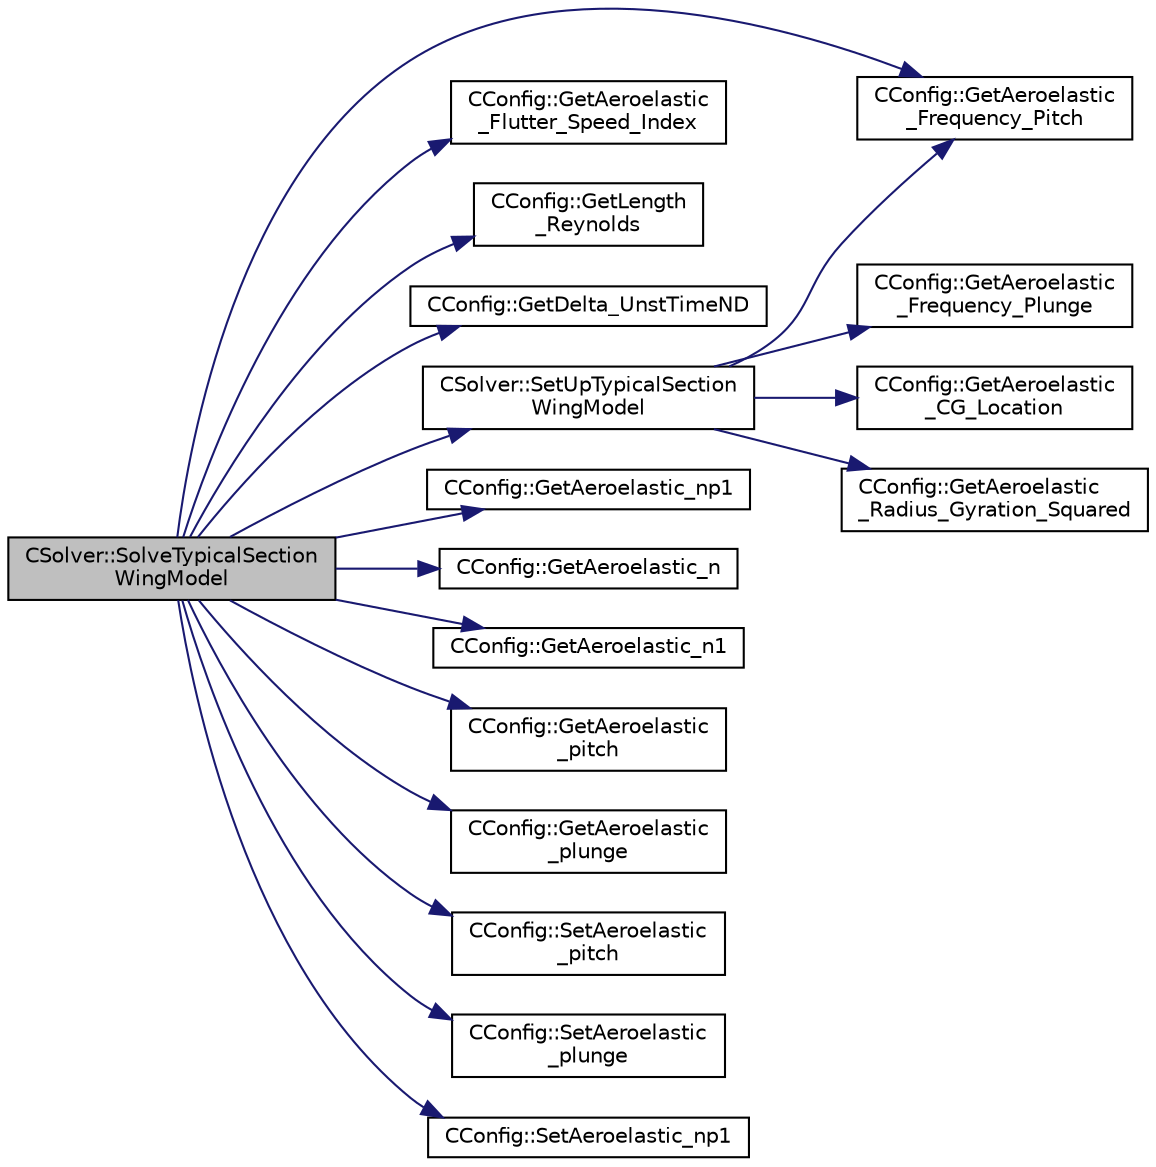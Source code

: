 digraph "CSolver::SolveTypicalSectionWingModel"
{
  edge [fontname="Helvetica",fontsize="10",labelfontname="Helvetica",labelfontsize="10"];
  node [fontname="Helvetica",fontsize="10",shape=record];
  rankdir="LR";
  Node5454 [label="CSolver::SolveTypicalSection\lWingModel",height=0.2,width=0.4,color="black", fillcolor="grey75", style="filled", fontcolor="black"];
  Node5454 -> Node5455 [color="midnightblue",fontsize="10",style="solid",fontname="Helvetica"];
  Node5455 [label="CConfig::GetAeroelastic\l_Frequency_Pitch",height=0.2,width=0.4,color="black", fillcolor="white", style="filled",URL="$class_c_config.html#a2cb6eeb8d14730720c5ee584b8cc7e8b",tooltip="Uncoupled Aeroelastic Frequency Pitch. "];
  Node5454 -> Node5456 [color="midnightblue",fontsize="10",style="solid",fontname="Helvetica"];
  Node5456 [label="CConfig::GetAeroelastic\l_Flutter_Speed_Index",height=0.2,width=0.4,color="black", fillcolor="white", style="filled",URL="$class_c_config.html#a93afd81e0f5c99ef0632f80b8cb154ed",tooltip="Aeroelastic Flutter Speed Index. "];
  Node5454 -> Node5457 [color="midnightblue",fontsize="10",style="solid",fontname="Helvetica"];
  Node5457 [label="CConfig::GetLength\l_Reynolds",height=0.2,width=0.4,color="black", fillcolor="white", style="filled",URL="$class_c_config.html#a07e07baa3b8259bfa545fd1de2fac74a",tooltip="Get the value of the Reynolds length. "];
  Node5454 -> Node5458 [color="midnightblue",fontsize="10",style="solid",fontname="Helvetica"];
  Node5458 [label="CConfig::GetDelta_UnstTimeND",height=0.2,width=0.4,color="black", fillcolor="white", style="filled",URL="$class_c_config.html#a417b45d0da107126e803258901f57920",tooltip="If we are prforming an unsteady simulation, there is only one value of the time step for the complete..."];
  Node5454 -> Node5459 [color="midnightblue",fontsize="10",style="solid",fontname="Helvetica"];
  Node5459 [label="CSolver::SetUpTypicalSection\lWingModel",height=0.2,width=0.4,color="black", fillcolor="white", style="filled",URL="$class_c_solver.html#a85ab76dcef372e9cf25c7df9738b364b",tooltip="Sets up the generalized eigenvectors and eigenvalues needed to solve the aeroelastic equations..."];
  Node5459 -> Node5460 [color="midnightblue",fontsize="10",style="solid",fontname="Helvetica"];
  Node5460 [label="CConfig::GetAeroelastic\l_Frequency_Plunge",height=0.2,width=0.4,color="black", fillcolor="white", style="filled",URL="$class_c_config.html#a0ec6a5b1cd9d21bce43b0ad95a427687",tooltip="Uncoupled Aeroelastic Frequency Plunge. "];
  Node5459 -> Node5455 [color="midnightblue",fontsize="10",style="solid",fontname="Helvetica"];
  Node5459 -> Node5461 [color="midnightblue",fontsize="10",style="solid",fontname="Helvetica"];
  Node5461 [label="CConfig::GetAeroelastic\l_CG_Location",height=0.2,width=0.4,color="black", fillcolor="white", style="filled",URL="$class_c_config.html#acc4baf536059893600bc566d7b8913e6",tooltip="Aeroelastic center of gravity location. "];
  Node5459 -> Node5462 [color="midnightblue",fontsize="10",style="solid",fontname="Helvetica"];
  Node5462 [label="CConfig::GetAeroelastic\l_Radius_Gyration_Squared",height=0.2,width=0.4,color="black", fillcolor="white", style="filled",URL="$class_c_config.html#a3d4898b381409684e54710f8b8f6f047",tooltip="Aeroelastic radius of gyration squared. "];
  Node5454 -> Node5463 [color="midnightblue",fontsize="10",style="solid",fontname="Helvetica"];
  Node5463 [label="CConfig::GetAeroelastic_np1",height=0.2,width=0.4,color="black", fillcolor="white", style="filled",URL="$class_c_config.html#a0b906eb233b861ce7f2f876bbfa9760a",tooltip="Value of Aeroelastic solution coordinate at time n+1. "];
  Node5454 -> Node5464 [color="midnightblue",fontsize="10",style="solid",fontname="Helvetica"];
  Node5464 [label="CConfig::GetAeroelastic_n",height=0.2,width=0.4,color="black", fillcolor="white", style="filled",URL="$class_c_config.html#aa022e177ff1f274f7bdbfef950c0c448",tooltip="Value of Aeroelastic solution coordinate at time n. "];
  Node5454 -> Node5465 [color="midnightblue",fontsize="10",style="solid",fontname="Helvetica"];
  Node5465 [label="CConfig::GetAeroelastic_n1",height=0.2,width=0.4,color="black", fillcolor="white", style="filled",URL="$class_c_config.html#a0e410f925eb73adfe30d3b44e589ec26",tooltip="Value of Aeroelastic solution coordinate at time n-1. "];
  Node5454 -> Node5466 [color="midnightblue",fontsize="10",style="solid",fontname="Helvetica"];
  Node5466 [label="CConfig::GetAeroelastic\l_pitch",height=0.2,width=0.4,color="black", fillcolor="white", style="filled",URL="$class_c_config.html#a57928a763b6b5f41e2dac1992596138d",tooltip="Value of pitching coordinate. "];
  Node5454 -> Node5467 [color="midnightblue",fontsize="10",style="solid",fontname="Helvetica"];
  Node5467 [label="CConfig::GetAeroelastic\l_plunge",height=0.2,width=0.4,color="black", fillcolor="white", style="filled",URL="$class_c_config.html#aa28d5164af585f7a1f3fa702fa044a2d",tooltip="Value of plunging coordinate. "];
  Node5454 -> Node5468 [color="midnightblue",fontsize="10",style="solid",fontname="Helvetica"];
  Node5468 [label="CConfig::SetAeroelastic\l_pitch",height=0.2,width=0.4,color="black", fillcolor="white", style="filled",URL="$class_c_config.html#a9ba428baa92dc36b447d424450a49b1a",tooltip="Value of pitching coordinate. "];
  Node5454 -> Node5469 [color="midnightblue",fontsize="10",style="solid",fontname="Helvetica"];
  Node5469 [label="CConfig::SetAeroelastic\l_plunge",height=0.2,width=0.4,color="black", fillcolor="white", style="filled",URL="$class_c_config.html#a265f87e00ba2ed387f084082c7f6d1cb",tooltip="Value of plunging coordinate. "];
  Node5454 -> Node5470 [color="midnightblue",fontsize="10",style="solid",fontname="Helvetica"];
  Node5470 [label="CConfig::SetAeroelastic_np1",height=0.2,width=0.4,color="black", fillcolor="white", style="filled",URL="$class_c_config.html#a4705094b6e77c4764878ac83a665f02a",tooltip="Value of Aeroelastic solution coordinate at time n+1. "];
}

